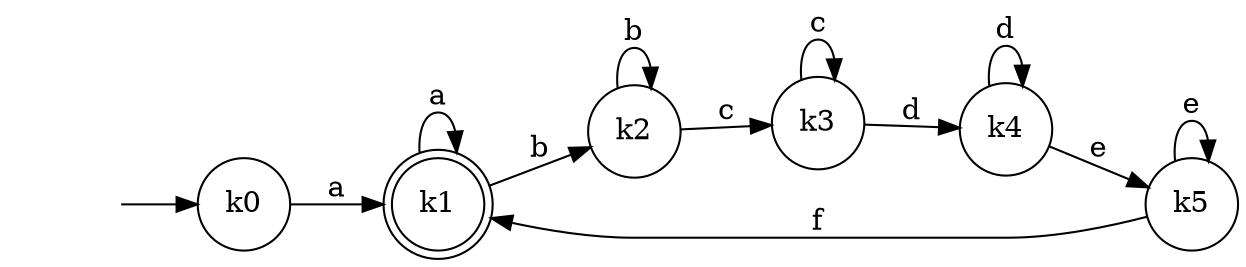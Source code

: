 digraph my_second_automaton {
	/* example
	test
	*/
	rankdir = LR
	node [ shape=circle ];
	"starter" [
		label = ""
		shape = "plaintext"
	]
	"k0" [ start="yes" ];				/* startnode */
	"k1" [ shape=doublecircle end="yes" ];  	/* endnode */
		"k2";
		"k3";
		"k4";
		"k5";  
	
	// transitions
	"starter" -> k0;
	k0 -> k1 [ label=a ]
	k1 -> k1 [ label=a ]
	k1 -> k2 [ label=b ]
	k2 -> k2 [ label=b ]
	k2 -> k3 [ label=c ]
	k3 -> k3 [ label=c ]
	k3 -> k4 [ label=d ]
	k4 -> k4 [ label=d ]
	k4 -> k5 [ label=e ]
	k5 -> k5 [ label=e ]
	k5 -> k1 [ label=f ]
}
